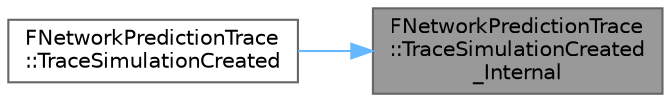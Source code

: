 digraph "FNetworkPredictionTrace::TraceSimulationCreated_Internal"
{
 // INTERACTIVE_SVG=YES
 // LATEX_PDF_SIZE
  bgcolor="transparent";
  edge [fontname=Helvetica,fontsize=10,labelfontname=Helvetica,labelfontsize=10];
  node [fontname=Helvetica,fontsize=10,shape=box,height=0.2,width=0.4];
  rankdir="RL";
  Node1 [id="Node000001",label="FNetworkPredictionTrace\l::TraceSimulationCreated\l_Internal",height=0.2,width=0.4,color="gray40", fillcolor="grey60", style="filled", fontcolor="black",tooltip=" "];
  Node1 -> Node2 [id="edge1_Node000001_Node000002",dir="back",color="steelblue1",style="solid",tooltip=" "];
  Node2 [id="Node000002",label="FNetworkPredictionTrace\l::TraceSimulationCreated",height=0.2,width=0.4,color="grey40", fillcolor="white", style="filled",URL="$dd/dad/classFNetworkPredictionTrace.html#a723635b01dab3479b75c72dd0b02c474",tooltip=" "];
}
